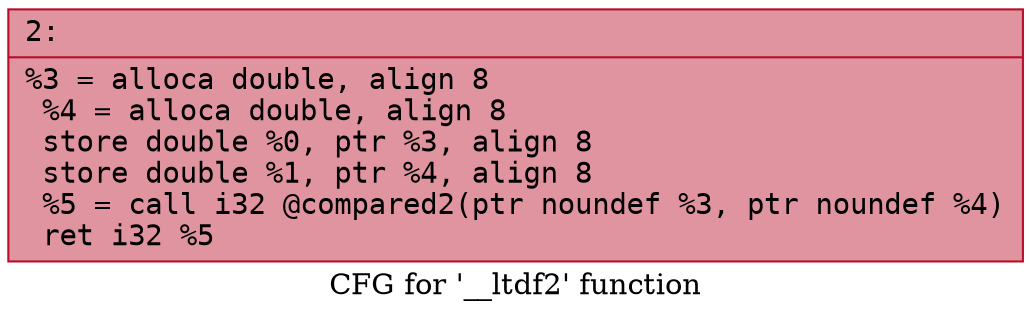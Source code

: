 digraph "CFG for '__ltdf2' function" {
	label="CFG for '__ltdf2' function";

	Node0x600000b21180 [shape=record,color="#b70d28ff", style=filled, fillcolor="#b70d2870" fontname="Courier",label="{2:\l|  %3 = alloca double, align 8\l  %4 = alloca double, align 8\l  store double %0, ptr %3, align 8\l  store double %1, ptr %4, align 8\l  %5 = call i32 @compared2(ptr noundef %3, ptr noundef %4)\l  ret i32 %5\l}"];
}
